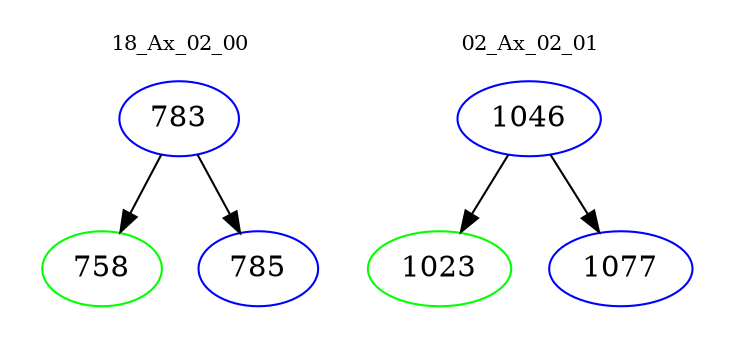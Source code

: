 digraph{
subgraph cluster_0 {
color = white
label = "18_Ax_02_00";
fontsize=10;
T0_783 [label="783", color="blue"]
T0_783 -> T0_758 [color="black"]
T0_758 [label="758", color="green"]
T0_783 -> T0_785 [color="black"]
T0_785 [label="785", color="blue"]
}
subgraph cluster_1 {
color = white
label = "02_Ax_02_01";
fontsize=10;
T1_1046 [label="1046", color="blue"]
T1_1046 -> T1_1023 [color="black"]
T1_1023 [label="1023", color="green"]
T1_1046 -> T1_1077 [color="black"]
T1_1077 [label="1077", color="blue"]
}
}
